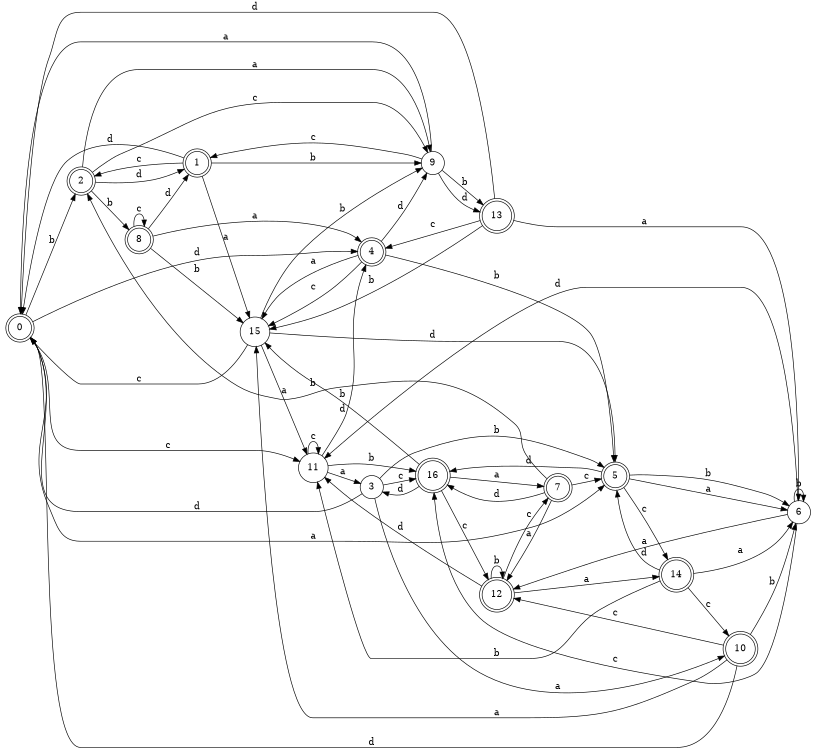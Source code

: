 digraph n14_8 {
__start0 [label="" shape="none"];

rankdir=LR;
size="8,5";

s0 [style="rounded,filled", color="black", fillcolor="white" shape="doublecircle", label="0"];
s1 [style="rounded,filled", color="black", fillcolor="white" shape="doublecircle", label="1"];
s2 [style="rounded,filled", color="black", fillcolor="white" shape="doublecircle", label="2"];
s3 [style="filled", color="black", fillcolor="white" shape="circle", label="3"];
s4 [style="rounded,filled", color="black", fillcolor="white" shape="doublecircle", label="4"];
s5 [style="rounded,filled", color="black", fillcolor="white" shape="doublecircle", label="5"];
s6 [style="filled", color="black", fillcolor="white" shape="circle", label="6"];
s7 [style="rounded,filled", color="black", fillcolor="white" shape="doublecircle", label="7"];
s8 [style="rounded,filled", color="black", fillcolor="white" shape="doublecircle", label="8"];
s9 [style="filled", color="black", fillcolor="white" shape="circle", label="9"];
s10 [style="rounded,filled", color="black", fillcolor="white" shape="doublecircle", label="10"];
s11 [style="filled", color="black", fillcolor="white" shape="circle", label="11"];
s12 [style="rounded,filled", color="black", fillcolor="white" shape="doublecircle", label="12"];
s13 [style="rounded,filled", color="black", fillcolor="white" shape="doublecircle", label="13"];
s14 [style="rounded,filled", color="black", fillcolor="white" shape="doublecircle", label="14"];
s15 [style="filled", color="black", fillcolor="white" shape="circle", label="15"];
s16 [style="rounded,filled", color="black", fillcolor="white" shape="doublecircle", label="16"];
s0 -> s5 [label="a"];
s0 -> s2 [label="b"];
s0 -> s11 [label="c"];
s0 -> s4 [label="d"];
s1 -> s15 [label="a"];
s1 -> s9 [label="b"];
s1 -> s2 [label="c"];
s1 -> s0 [label="d"];
s2 -> s9 [label="a"];
s2 -> s8 [label="b"];
s2 -> s9 [label="c"];
s2 -> s1 [label="d"];
s3 -> s10 [label="a"];
s3 -> s5 [label="b"];
s3 -> s16 [label="c"];
s3 -> s0 [label="d"];
s4 -> s15 [label="a"];
s4 -> s5 [label="b"];
s4 -> s15 [label="c"];
s4 -> s9 [label="d"];
s5 -> s6 [label="a"];
s5 -> s6 [label="b"];
s5 -> s14 [label="c"];
s5 -> s16 [label="d"];
s6 -> s12 [label="a"];
s6 -> s6 [label="b"];
s6 -> s16 [label="c"];
s6 -> s11 [label="d"];
s7 -> s12 [label="a"];
s7 -> s2 [label="b"];
s7 -> s5 [label="c"];
s7 -> s16 [label="d"];
s8 -> s4 [label="a"];
s8 -> s15 [label="b"];
s8 -> s8 [label="c"];
s8 -> s1 [label="d"];
s9 -> s0 [label="a"];
s9 -> s13 [label="b"];
s9 -> s1 [label="c"];
s9 -> s13 [label="d"];
s10 -> s15 [label="a"];
s10 -> s6 [label="b"];
s10 -> s12 [label="c"];
s10 -> s0 [label="d"];
s11 -> s3 [label="a"];
s11 -> s16 [label="b"];
s11 -> s11 [label="c"];
s11 -> s4 [label="d"];
s12 -> s14 [label="a"];
s12 -> s12 [label="b"];
s12 -> s7 [label="c"];
s12 -> s11 [label="d"];
s13 -> s6 [label="a"];
s13 -> s15 [label="b"];
s13 -> s4 [label="c"];
s13 -> s0 [label="d"];
s14 -> s6 [label="a"];
s14 -> s11 [label="b"];
s14 -> s10 [label="c"];
s14 -> s5 [label="d"];
s15 -> s11 [label="a"];
s15 -> s9 [label="b"];
s15 -> s0 [label="c"];
s15 -> s5 [label="d"];
s16 -> s7 [label="a"];
s16 -> s15 [label="b"];
s16 -> s12 [label="c"];
s16 -> s3 [label="d"];

}